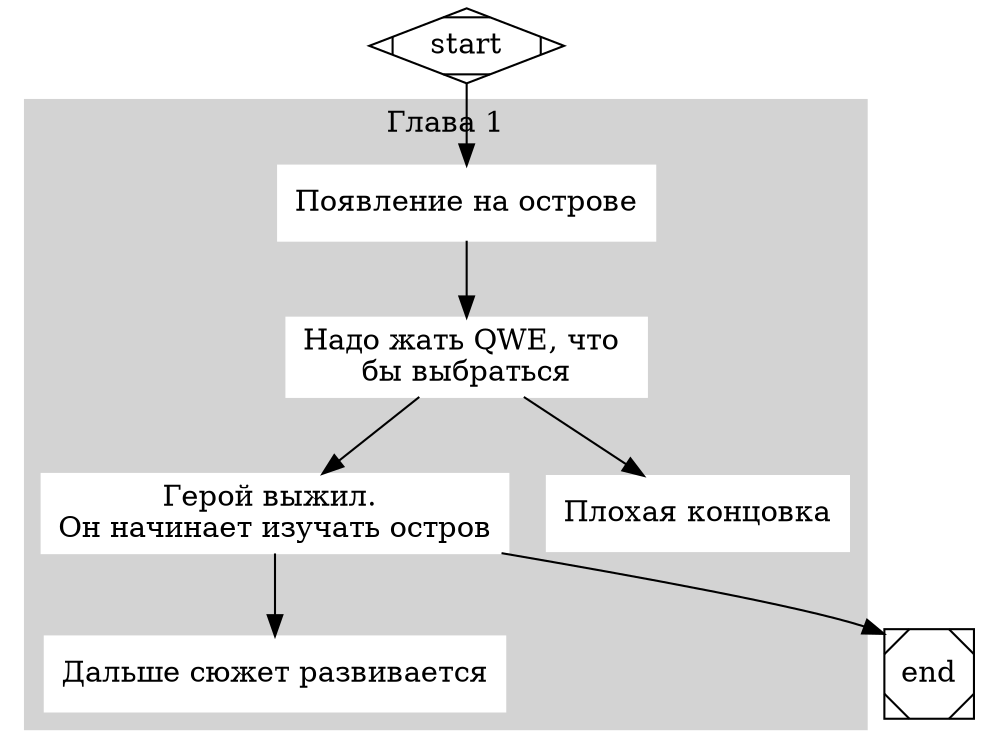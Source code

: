 digraph G {

  subgraph cluster_0 {
    style=filled;
    color=lightgrey;
    node [style=filled,color=white];
    a1 [shape=record,label="Появление на острове"];
    a2 [shape=record,label="Надо жать QWE, что \nбы выбраться"];
    a3 [shape=record,label="Герой выжил. \nОн начинает изучать остров"];
    a4 [shape=record,label="Дальше сюжет развивается"];
    a1 -> a2 -> a3 -> a4;
    a2 -> go;
    
    go [shape=record,label="Плохая концовка"];
    label = "Глава 1";
  }

  start -> a1;
  a3 -> end;
  

  start [shape=Mdiamond];
  end [shape=Msquare];
}
